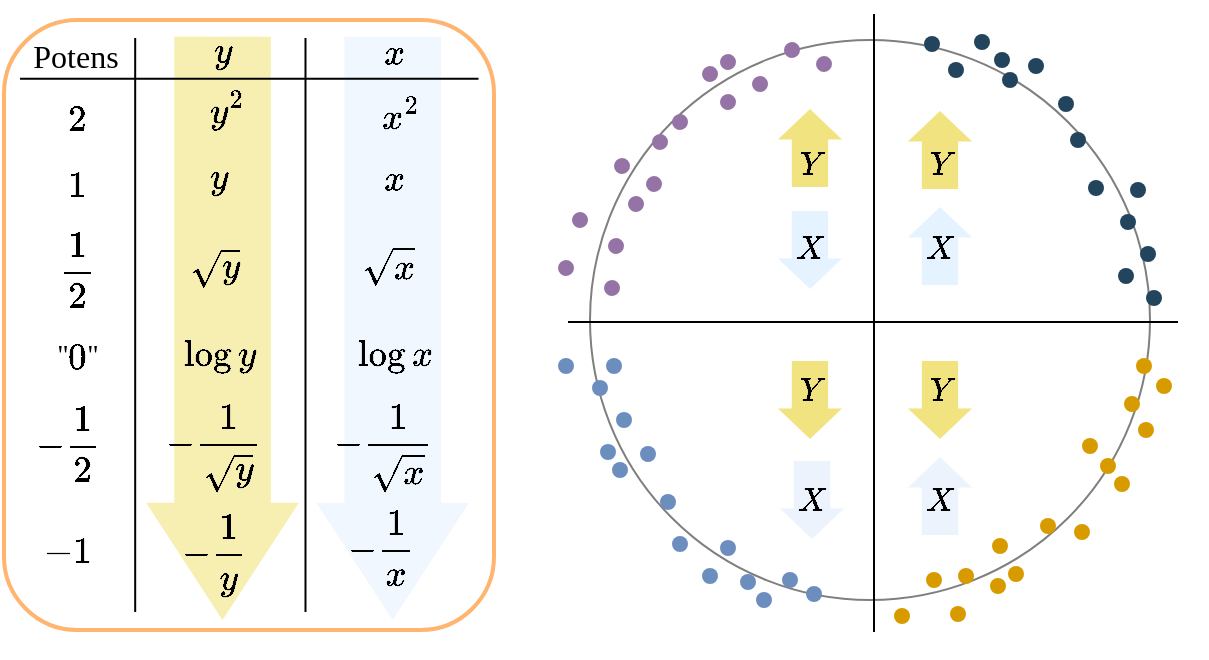 <mxfile version="20.6.2" type="device"><diagram id="B1nuN-r7G2r0qPYfqt6F" name="Page-1"><mxGraphModel dx="1173" dy="672" grid="0" gridSize="10" guides="1" tooltips="1" connect="1" arrows="1" fold="1" page="1" pageScale="1" pageWidth="850" pageHeight="1100" math="1" shadow="0"><root><mxCell id="0"/><mxCell id="1" parent="0"/><mxCell id="x_uS7E19pQC-BlIdFbhY-1" value="" style="ellipse;whiteSpace=wrap;html=1;aspect=fixed;strokeWidth=1;opacity=50;" vertex="1" parent="1"><mxGeometry x="297" y="119" width="280" height="280" as="geometry"/></mxCell><mxCell id="x_uS7E19pQC-BlIdFbhY-2" value="" style="endArrow=none;html=1;rounded=0;strokeWidth=1;" edge="1" parent="1"><mxGeometry width="50" height="50" relative="1" as="geometry"><mxPoint x="439" y="415" as="sourcePoint"/><mxPoint x="439" y="106" as="targetPoint"/></mxGeometry></mxCell><mxCell id="x_uS7E19pQC-BlIdFbhY-3" value="" style="endArrow=none;html=1;rounded=0;strokeWidth=1;" edge="1" parent="1"><mxGeometry width="50" height="50" relative="1" as="geometry"><mxPoint x="286" y="260" as="sourcePoint"/><mxPoint x="591" y="260" as="targetPoint"/></mxGeometry></mxCell><mxCell id="x_uS7E19pQC-BlIdFbhY-6" value="" style="shape=waypoint;sketch=0;fillStyle=solid;size=6;pointerEvents=1;points=[];fillColor=#dae8fc;resizable=0;rotatable=0;perimeter=centerPerimeter;snapToPoint=1;strokeWidth=2;strokeColor=#6c8ebf;" vertex="1" parent="1"><mxGeometry x="282" y="273" width="40" height="40" as="geometry"/></mxCell><mxCell id="x_uS7E19pQC-BlIdFbhY-19" value="" style="shape=waypoint;sketch=0;fillStyle=solid;size=6;pointerEvents=1;points=[];fillColor=#dae8fc;resizable=0;rotatable=0;perimeter=centerPerimeter;snapToPoint=1;strokeWidth=2;strokeColor=#6c8ebf;" vertex="1" parent="1"><mxGeometry x="294" y="289" width="40" height="40" as="geometry"/></mxCell><mxCell id="x_uS7E19pQC-BlIdFbhY-20" value="" style="shape=waypoint;sketch=0;fillStyle=solid;size=6;pointerEvents=1;points=[];fillColor=#dae8fc;resizable=0;rotatable=0;perimeter=centerPerimeter;snapToPoint=1;strokeWidth=2;strokeColor=#6c8ebf;" vertex="1" parent="1"><mxGeometry x="286" y="305" width="40" height="40" as="geometry"/></mxCell><mxCell id="x_uS7E19pQC-BlIdFbhY-21" value="" style="shape=waypoint;sketch=0;fillStyle=solid;size=6;pointerEvents=1;points=[];fillColor=#dae8fc;resizable=0;rotatable=0;perimeter=centerPerimeter;snapToPoint=1;strokeWidth=2;strokeColor=#6c8ebf;" vertex="1" parent="1"><mxGeometry x="292" y="314" width="40" height="40" as="geometry"/></mxCell><mxCell id="x_uS7E19pQC-BlIdFbhY-22" value="" style="shape=waypoint;sketch=0;fillStyle=solid;size=6;pointerEvents=1;points=[];fillColor=#dae8fc;resizable=0;rotatable=0;perimeter=centerPerimeter;snapToPoint=1;strokeWidth=2;strokeColor=#6c8ebf;" vertex="1" parent="1"><mxGeometry x="306" y="306" width="40" height="40" as="geometry"/></mxCell><mxCell id="x_uS7E19pQC-BlIdFbhY-23" value="" style="shape=waypoint;sketch=0;fillStyle=solid;size=6;pointerEvents=1;points=[];fillColor=#dae8fc;resizable=0;rotatable=0;perimeter=centerPerimeter;snapToPoint=1;strokeWidth=2;strokeColor=#6c8ebf;" vertex="1" parent="1"><mxGeometry x="316" y="330" width="40" height="40" as="geometry"/></mxCell><mxCell id="x_uS7E19pQC-BlIdFbhY-24" value="" style="shape=waypoint;sketch=0;fillStyle=solid;size=6;pointerEvents=1;points=[];fillColor=#dae8fc;resizable=0;rotatable=0;perimeter=centerPerimeter;snapToPoint=1;strokeWidth=2;strokeColor=#6c8ebf;" vertex="1" parent="1"><mxGeometry x="322" y="351" width="40" height="40" as="geometry"/></mxCell><mxCell id="x_uS7E19pQC-BlIdFbhY-25" value="" style="shape=waypoint;sketch=0;fillStyle=solid;size=6;pointerEvents=1;points=[];fillColor=#dae8fc;resizable=0;rotatable=0;perimeter=centerPerimeter;snapToPoint=1;strokeWidth=2;strokeColor=#6c8ebf;" vertex="1" parent="1"><mxGeometry x="337" y="367" width="40" height="40" as="geometry"/></mxCell><mxCell id="x_uS7E19pQC-BlIdFbhY-26" value="" style="shape=waypoint;sketch=0;fillStyle=solid;size=6;pointerEvents=1;points=[];fillColor=#dae8fc;resizable=0;rotatable=0;perimeter=centerPerimeter;snapToPoint=1;strokeWidth=2;strokeColor=#6c8ebf;" vertex="1" parent="1"><mxGeometry x="346" y="353" width="40" height="40" as="geometry"/></mxCell><mxCell id="x_uS7E19pQC-BlIdFbhY-27" value="" style="shape=waypoint;sketch=0;fillStyle=solid;size=6;pointerEvents=1;points=[];fillColor=#dae8fc;resizable=0;rotatable=0;perimeter=centerPerimeter;snapToPoint=1;strokeWidth=2;strokeColor=#6c8ebf;" vertex="1" parent="1"><mxGeometry x="356" y="370" width="40" height="40" as="geometry"/></mxCell><mxCell id="x_uS7E19pQC-BlIdFbhY-28" value="" style="shape=waypoint;sketch=0;fillStyle=solid;size=6;pointerEvents=1;points=[];fillColor=#dae8fc;resizable=0;rotatable=0;perimeter=centerPerimeter;snapToPoint=1;strokeWidth=2;strokeColor=#6c8ebf;" vertex="1" parent="1"><mxGeometry x="364" y="379" width="40" height="40" as="geometry"/></mxCell><mxCell id="x_uS7E19pQC-BlIdFbhY-29" value="" style="shape=waypoint;sketch=0;fillStyle=solid;size=6;pointerEvents=1;points=[];fillColor=#dae8fc;resizable=0;rotatable=0;perimeter=centerPerimeter;snapToPoint=1;strokeWidth=2;strokeColor=#6c8ebf;" vertex="1" parent="1"><mxGeometry x="377" y="369" width="40" height="40" as="geometry"/></mxCell><mxCell id="x_uS7E19pQC-BlIdFbhY-30" value="" style="shape=waypoint;sketch=0;fillStyle=solid;size=6;pointerEvents=1;points=[];fillColor=#dae8fc;resizable=0;rotatable=0;perimeter=centerPerimeter;snapToPoint=1;strokeWidth=2;strokeColor=#6c8ebf;" vertex="1" parent="1"><mxGeometry x="389" y="376" width="40" height="40" as="geometry"/></mxCell><mxCell id="x_uS7E19pQC-BlIdFbhY-46" value="" style="group;rotation=-90;fillColor=none;strokeColor=none;container=0;" vertex="1" connectable="0" parent="1"><mxGeometry x="445" y="101" width="148" height="146" as="geometry"/></mxCell><mxCell id="x_uS7E19pQC-BlIdFbhY-47" value="" style="shape=waypoint;sketch=0;fillStyle=solid;size=6;pointerEvents=1;points=[];fillColor=#bac8d3;resizable=0;rotatable=0;perimeter=centerPerimeter;snapToPoint=1;strokeWidth=2;strokeColor=#23445d;rotation=-180;" vertex="1" parent="1"><mxGeometry x="556" y="206" width="40" height="40" as="geometry"/></mxCell><mxCell id="x_uS7E19pQC-BlIdFbhY-48" value="" style="shape=waypoint;sketch=0;fillStyle=solid;size=6;pointerEvents=1;points=[];fillColor=#bac8d3;resizable=0;rotatable=0;perimeter=centerPerimeter;snapToPoint=1;strokeWidth=2;strokeColor=#23445d;rotation=-180;" vertex="1" parent="1"><mxGeometry x="546" y="190" width="40" height="40" as="geometry"/></mxCell><mxCell id="x_uS7E19pQC-BlIdFbhY-49" value="" style="shape=waypoint;sketch=0;fillStyle=solid;size=6;pointerEvents=1;points=[];fillColor=#bac8d3;resizable=0;rotatable=0;perimeter=centerPerimeter;snapToPoint=1;strokeWidth=2;strokeColor=#23445d;rotation=-180;" vertex="1" parent="1"><mxGeometry x="551" y="174" width="40" height="40" as="geometry"/></mxCell><mxCell id="x_uS7E19pQC-BlIdFbhY-50" value="" style="shape=waypoint;sketch=0;fillStyle=solid;size=6;pointerEvents=1;points=[];fillColor=#bac8d3;resizable=0;rotatable=0;perimeter=centerPerimeter;snapToPoint=1;strokeWidth=2;strokeColor=#23445d;rotation=-180;" vertex="1" parent="1"><mxGeometry x="545" y="217" width="40" height="40" as="geometry"/></mxCell><mxCell id="x_uS7E19pQC-BlIdFbhY-51" value="" style="shape=waypoint;sketch=0;fillStyle=solid;size=6;pointerEvents=1;points=[];fillColor=#bac8d3;resizable=0;rotatable=0;perimeter=centerPerimeter;snapToPoint=1;strokeWidth=2;strokeColor=#23445d;rotation=-180;" vertex="1" parent="1"><mxGeometry x="530" y="173" width="40" height="40" as="geometry"/></mxCell><mxCell id="x_uS7E19pQC-BlIdFbhY-52" value="" style="shape=waypoint;sketch=0;fillStyle=solid;size=6;pointerEvents=1;points=[];fillColor=#bac8d3;resizable=0;rotatable=0;perimeter=centerPerimeter;snapToPoint=1;strokeWidth=2;strokeColor=#23445d;rotation=-180;" vertex="1" parent="1"><mxGeometry x="521" y="149" width="40" height="40" as="geometry"/></mxCell><mxCell id="x_uS7E19pQC-BlIdFbhY-53" value="" style="shape=waypoint;sketch=0;fillStyle=solid;size=6;pointerEvents=1;points=[];fillColor=#bac8d3;resizable=0;rotatable=0;perimeter=centerPerimeter;snapToPoint=1;strokeWidth=2;strokeColor=#23445d;rotation=-180;" vertex="1" parent="1"><mxGeometry x="515" y="131" width="40" height="40" as="geometry"/></mxCell><mxCell id="x_uS7E19pQC-BlIdFbhY-54" value="" style="shape=waypoint;sketch=0;fillStyle=solid;size=6;pointerEvents=1;points=[];fillColor=#bac8d3;resizable=0;rotatable=0;perimeter=centerPerimeter;snapToPoint=1;strokeWidth=2;strokeColor=#23445d;rotation=-180;" vertex="1" parent="1"><mxGeometry x="500" y="112" width="40" height="40" as="geometry"/></mxCell><mxCell id="x_uS7E19pQC-BlIdFbhY-55" value="" style="shape=waypoint;sketch=0;fillStyle=solid;size=6;pointerEvents=1;points=[];fillColor=#bac8d3;resizable=0;rotatable=0;perimeter=centerPerimeter;snapToPoint=1;strokeWidth=2;strokeColor=#23445d;rotation=-180;" vertex="1" parent="1"><mxGeometry x="487" y="119" width="40" height="40" as="geometry"/></mxCell><mxCell id="x_uS7E19pQC-BlIdFbhY-56" value="" style="shape=waypoint;sketch=0;fillStyle=solid;size=6;pointerEvents=1;points=[];fillColor=#bac8d3;resizable=0;rotatable=0;perimeter=centerPerimeter;snapToPoint=1;strokeWidth=2;strokeColor=#23445d;rotation=-180;" vertex="1" parent="1"><mxGeometry x="483" y="109" width="40" height="40" as="geometry"/></mxCell><mxCell id="x_uS7E19pQC-BlIdFbhY-57" value="" style="shape=waypoint;sketch=0;fillStyle=solid;size=6;pointerEvents=1;points=[];fillColor=#bac8d3;resizable=0;rotatable=0;perimeter=centerPerimeter;snapToPoint=1;strokeWidth=2;strokeColor=#23445d;rotation=-180;" vertex="1" parent="1"><mxGeometry x="473" y="100" width="40" height="40" as="geometry"/></mxCell><mxCell id="x_uS7E19pQC-BlIdFbhY-58" value="" style="shape=waypoint;sketch=0;fillStyle=solid;size=6;pointerEvents=1;points=[];fillColor=#bac8d3;resizable=0;rotatable=0;perimeter=centerPerimeter;snapToPoint=1;strokeWidth=2;strokeColor=#23445d;rotation=-180;" vertex="1" parent="1"><mxGeometry x="460" y="114" width="40" height="40" as="geometry"/></mxCell><mxCell id="x_uS7E19pQC-BlIdFbhY-59" value="" style="shape=waypoint;sketch=0;fillStyle=solid;size=6;pointerEvents=1;points=[];fillColor=#bac8d3;resizable=0;rotatable=0;perimeter=centerPerimeter;snapToPoint=1;strokeWidth=2;strokeColor=#23445d;rotation=-180;" vertex="1" parent="1"><mxGeometry x="448" y="101" width="40" height="40" as="geometry"/></mxCell><mxCell id="x_uS7E19pQC-BlIdFbhY-61" value="" style="shape=waypoint;sketch=0;fillStyle=solid;size=6;pointerEvents=1;points=[];fillColor=none;resizable=0;rotatable=0;perimeter=centerPerimeter;snapToPoint=1;strokeWidth=2;strokeColor=#9673a6;rotation=-271;" vertex="1" parent="1"><mxGeometry x="378" y="104" width="40" height="40" as="geometry"/></mxCell><mxCell id="x_uS7E19pQC-BlIdFbhY-62" value="" style="shape=waypoint;sketch=0;fillStyle=solid;size=6;pointerEvents=1;points=[];fillColor=none;resizable=0;rotatable=0;perimeter=centerPerimeter;snapToPoint=1;strokeWidth=2;strokeColor=#9673a6;rotation=-271;" vertex="1" parent="1"><mxGeometry x="362" y="121" width="40" height="40" as="geometry"/></mxCell><mxCell id="x_uS7E19pQC-BlIdFbhY-63" value="" style="shape=waypoint;sketch=0;fillStyle=solid;size=6;pointerEvents=1;points=[];fillColor=none;resizable=0;rotatable=0;perimeter=centerPerimeter;snapToPoint=1;strokeWidth=2;strokeColor=#9673a6;rotation=-271;" vertex="1" parent="1"><mxGeometry x="346" y="110" width="40" height="40" as="geometry"/></mxCell><mxCell id="x_uS7E19pQC-BlIdFbhY-64" value="" style="shape=waypoint;sketch=0;fillStyle=solid;size=6;pointerEvents=1;points=[];fillColor=none;resizable=0;rotatable=0;perimeter=centerPerimeter;snapToPoint=1;strokeWidth=2;strokeColor=#9673a6;rotation=-271;" vertex="1" parent="1"><mxGeometry x="337" y="116" width="40" height="40" as="geometry"/></mxCell><mxCell id="x_uS7E19pQC-BlIdFbhY-65" value="" style="shape=waypoint;sketch=0;fillStyle=solid;size=6;pointerEvents=1;points=[];fillColor=none;resizable=0;rotatable=0;perimeter=centerPerimeter;snapToPoint=1;strokeWidth=2;strokeColor=#9673a6;rotation=-271;" vertex="1" parent="1"><mxGeometry x="346" y="130" width="40" height="40" as="geometry"/></mxCell><mxCell id="x_uS7E19pQC-BlIdFbhY-66" value="" style="shape=waypoint;sketch=0;fillStyle=solid;size=6;pointerEvents=1;points=[];fillColor=none;resizable=0;rotatable=0;perimeter=centerPerimeter;snapToPoint=1;strokeWidth=2;strokeColor=#9673a6;rotation=-271;" vertex="1" parent="1"><mxGeometry x="322" y="140" width="40" height="40" as="geometry"/></mxCell><mxCell id="x_uS7E19pQC-BlIdFbhY-67" value="" style="shape=waypoint;sketch=0;fillStyle=solid;size=6;pointerEvents=1;points=[];fillColor=none;resizable=0;rotatable=0;perimeter=centerPerimeter;snapToPoint=1;strokeWidth=2;strokeColor=#9673a6;rotation=-271;" vertex="1" parent="1"><mxGeometry x="312" y="150" width="40" height="40" as="geometry"/></mxCell><mxCell id="x_uS7E19pQC-BlIdFbhY-68" value="" style="shape=waypoint;sketch=0;fillStyle=solid;size=6;pointerEvents=1;points=[];fillColor=none;resizable=0;rotatable=0;perimeter=centerPerimeter;snapToPoint=1;strokeWidth=2;strokeColor=#9673a6;rotation=-271;" vertex="1" parent="1"><mxGeometry x="293" y="162" width="40" height="40" as="geometry"/></mxCell><mxCell id="x_uS7E19pQC-BlIdFbhY-69" value="" style="shape=waypoint;sketch=0;fillStyle=solid;size=6;pointerEvents=1;points=[];fillColor=none;resizable=0;rotatable=0;perimeter=centerPerimeter;snapToPoint=1;strokeWidth=2;strokeColor=#9673a6;rotation=-271;" vertex="1" parent="1"><mxGeometry x="309" y="171" width="40" height="40" as="geometry"/></mxCell><mxCell id="x_uS7E19pQC-BlIdFbhY-70" value="" style="shape=waypoint;sketch=0;fillStyle=solid;size=6;pointerEvents=1;points=[];fillColor=none;resizable=0;rotatable=0;perimeter=centerPerimeter;snapToPoint=1;strokeWidth=2;strokeColor=#9673a6;rotation=-271;" vertex="1" parent="1"><mxGeometry x="300" y="181" width="40" height="40" as="geometry"/></mxCell><mxCell id="x_uS7E19pQC-BlIdFbhY-71" value="" style="shape=waypoint;sketch=0;fillStyle=solid;size=6;pointerEvents=1;points=[];fillColor=none;resizable=0;rotatable=0;perimeter=centerPerimeter;snapToPoint=1;strokeWidth=2;strokeColor=#9673a6;rotation=-271;" vertex="1" parent="1"><mxGeometry x="272" y="189" width="40" height="40" as="geometry"/></mxCell><mxCell id="x_uS7E19pQC-BlIdFbhY-72" value="" style="shape=waypoint;sketch=0;fillStyle=solid;size=6;pointerEvents=1;points=[];fillColor=none;resizable=0;rotatable=0;perimeter=centerPerimeter;snapToPoint=1;strokeWidth=2;strokeColor=#9673a6;rotation=-271;" vertex="1" parent="1"><mxGeometry x="290" y="202" width="40" height="40" as="geometry"/></mxCell><mxCell id="x_uS7E19pQC-BlIdFbhY-75" value="" style="shape=waypoint;sketch=0;fillStyle=solid;size=6;pointerEvents=1;points=[];fillColor=none;resizable=0;rotatable=0;perimeter=centerPerimeter;snapToPoint=1;strokeWidth=2;strokeColor=#9673a6;rotation=-271;" vertex="1" parent="1"><mxGeometry x="265" y="213" width="40" height="40" as="geometry"/></mxCell><mxCell id="x_uS7E19pQC-BlIdFbhY-76" value="" style="shape=waypoint;sketch=0;fillStyle=solid;size=6;pointerEvents=1;points=[];fillColor=none;resizable=0;rotatable=0;perimeter=centerPerimeter;snapToPoint=1;strokeWidth=2;strokeColor=#9673a6;rotation=-271;" vertex="1" parent="1"><mxGeometry x="288" y="223" width="40" height="40" as="geometry"/></mxCell><mxCell id="x_uS7E19pQC-BlIdFbhY-77" value="" style="shape=waypoint;sketch=0;fillStyle=solid;size=6;pointerEvents=1;points=[];fillColor=#dae8fc;resizable=0;rotatable=0;perimeter=centerPerimeter;snapToPoint=1;strokeWidth=2;strokeColor=#6c8ebf;" vertex="1" parent="1"><mxGeometry x="265" y="262" width="40" height="40" as="geometry"/></mxCell><mxCell id="x_uS7E19pQC-BlIdFbhY-78" value="" style="shape=waypoint;sketch=0;fillStyle=solid;size=6;pointerEvents=1;points=[];fillColor=#dae8fc;resizable=0;rotatable=0;perimeter=centerPerimeter;snapToPoint=1;strokeWidth=2;strokeColor=#6c8ebf;" vertex="1" parent="1"><mxGeometry x="289" y="262" width="40" height="40" as="geometry"/></mxCell><mxCell id="x_uS7E19pQC-BlIdFbhY-32" value="" style="shape=waypoint;sketch=0;fillStyle=solid;size=6;pointerEvents=1;points=[];fillColor=#ffe6cc;resizable=0;rotatable=0;perimeter=centerPerimeter;snapToPoint=1;strokeWidth=2;strokeColor=#d79b00;rotation=-90;" vertex="1" parent="1"><mxGeometry x="449" y="369" width="40" height="40" as="geometry"/></mxCell><mxCell id="x_uS7E19pQC-BlIdFbhY-33" value="" style="shape=waypoint;sketch=0;fillStyle=solid;size=6;pointerEvents=1;points=[];fillColor=#ffe6cc;resizable=0;rotatable=0;perimeter=centerPerimeter;snapToPoint=1;strokeWidth=2;strokeColor=#d79b00;rotation=-90;" vertex="1" parent="1"><mxGeometry x="465" y="367" width="40" height="40" as="geometry"/></mxCell><mxCell id="x_uS7E19pQC-BlIdFbhY-34" value="" style="shape=waypoint;sketch=0;fillStyle=solid;size=6;pointerEvents=1;points=[];fillColor=#ffe6cc;resizable=0;rotatable=0;perimeter=centerPerimeter;snapToPoint=1;strokeWidth=2;strokeColor=#d79b00;rotation=-90;" vertex="1" parent="1"><mxGeometry x="481" y="372" width="40" height="40" as="geometry"/></mxCell><mxCell id="x_uS7E19pQC-BlIdFbhY-35" value="" style="shape=waypoint;sketch=0;fillStyle=solid;size=6;pointerEvents=1;points=[];fillColor=#ffe6cc;resizable=0;rotatable=0;perimeter=centerPerimeter;snapToPoint=1;strokeWidth=2;strokeColor=#d79b00;rotation=-90;" vertex="1" parent="1"><mxGeometry x="490" y="366" width="40" height="40" as="geometry"/></mxCell><mxCell id="x_uS7E19pQC-BlIdFbhY-36" value="" style="shape=waypoint;sketch=0;fillStyle=solid;size=6;pointerEvents=1;points=[];fillColor=#ffe6cc;resizable=0;rotatable=0;perimeter=centerPerimeter;snapToPoint=1;strokeWidth=2;strokeColor=#d79b00;rotation=-90;" vertex="1" parent="1"><mxGeometry x="482" y="352" width="40" height="40" as="geometry"/></mxCell><mxCell id="x_uS7E19pQC-BlIdFbhY-37" value="" style="shape=waypoint;sketch=0;fillStyle=solid;size=6;pointerEvents=1;points=[];fillColor=#ffe6cc;resizable=0;rotatable=0;perimeter=centerPerimeter;snapToPoint=1;strokeWidth=2;strokeColor=#d79b00;rotation=-90;" vertex="1" parent="1"><mxGeometry x="506" y="342" width="40" height="40" as="geometry"/></mxCell><mxCell id="x_uS7E19pQC-BlIdFbhY-38" value="" style="shape=waypoint;sketch=0;fillStyle=solid;size=6;pointerEvents=1;points=[];fillColor=#ffe6cc;resizable=0;rotatable=0;perimeter=centerPerimeter;snapToPoint=1;strokeWidth=2;strokeColor=#d79b00;rotation=-90;" vertex="1" parent="1"><mxGeometry x="523" y="345" width="40" height="40" as="geometry"/></mxCell><mxCell id="x_uS7E19pQC-BlIdFbhY-39" value="" style="shape=waypoint;sketch=0;fillStyle=solid;size=6;pointerEvents=1;points=[];fillColor=#ffe6cc;resizable=0;rotatable=0;perimeter=centerPerimeter;snapToPoint=1;strokeWidth=2;strokeColor=#d79b00;rotation=-90;" vertex="1" parent="1"><mxGeometry x="543" y="321" width="40" height="40" as="geometry"/></mxCell><mxCell id="x_uS7E19pQC-BlIdFbhY-40" value="" style="shape=waypoint;sketch=0;fillStyle=solid;size=6;pointerEvents=1;points=[];fillColor=#ffe6cc;resizable=0;rotatable=0;perimeter=centerPerimeter;snapToPoint=1;strokeWidth=2;strokeColor=#d79b00;rotation=-90;" vertex="1" parent="1"><mxGeometry x="536" y="312" width="40" height="40" as="geometry"/></mxCell><mxCell id="x_uS7E19pQC-BlIdFbhY-41" value="" style="shape=waypoint;sketch=0;fillStyle=solid;size=6;pointerEvents=1;points=[];fillColor=#ffe6cc;resizable=0;rotatable=0;perimeter=centerPerimeter;snapToPoint=1;strokeWidth=2;strokeColor=#d79b00;rotation=-90;" vertex="1" parent="1"><mxGeometry x="527" y="302" width="40" height="40" as="geometry"/></mxCell><mxCell id="x_uS7E19pQC-BlIdFbhY-42" value="" style="shape=waypoint;sketch=0;fillStyle=solid;size=6;pointerEvents=1;points=[];fillColor=#ffe6cc;resizable=0;rotatable=0;perimeter=centerPerimeter;snapToPoint=1;strokeWidth=2;strokeColor=#d79b00;rotation=-90;" vertex="1" parent="1"><mxGeometry x="555" y="294" width="40" height="40" as="geometry"/></mxCell><mxCell id="x_uS7E19pQC-BlIdFbhY-43" value="" style="shape=waypoint;sketch=0;fillStyle=solid;size=6;pointerEvents=1;points=[];fillColor=#ffe6cc;resizable=0;rotatable=0;perimeter=centerPerimeter;snapToPoint=1;strokeWidth=2;strokeColor=#d79b00;rotation=-90;" vertex="1" parent="1"><mxGeometry x="548" y="281" width="40" height="40" as="geometry"/></mxCell><mxCell id="x_uS7E19pQC-BlIdFbhY-44" value="" style="shape=waypoint;sketch=0;fillStyle=solid;size=6;pointerEvents=1;points=[];fillColor=#ffe6cc;resizable=0;rotatable=0;perimeter=centerPerimeter;snapToPoint=1;strokeWidth=2;strokeColor=#d79b00;rotation=-90;" vertex="1" parent="1"><mxGeometry x="554" y="262" width="40" height="40" as="geometry"/></mxCell><mxCell id="x_uS7E19pQC-BlIdFbhY-79" value="" style="shape=waypoint;sketch=0;fillStyle=solid;size=6;pointerEvents=1;points=[];fillColor=#ffe6cc;resizable=0;rotatable=0;perimeter=centerPerimeter;snapToPoint=1;strokeWidth=2;strokeColor=#d79b00;rotation=-90;" vertex="1" parent="1"><mxGeometry x="461" y="386" width="40" height="40" as="geometry"/></mxCell><mxCell id="x_uS7E19pQC-BlIdFbhY-80" value="" style="shape=waypoint;sketch=0;fillStyle=solid;size=6;pointerEvents=1;points=[];fillColor=#ffe6cc;resizable=0;rotatable=0;perimeter=centerPerimeter;snapToPoint=1;strokeWidth=2;strokeColor=#d79b00;rotation=-90;" vertex="1" parent="1"><mxGeometry x="433" y="387" width="40" height="40" as="geometry"/></mxCell><mxCell id="x_uS7E19pQC-BlIdFbhY-170" value="" style="shape=flexArrow;endArrow=classic;html=1;rounded=1;strokeWidth=1;endWidth=12.889;endSize=4.754;fillColor=#dae8fc;strokeColor=none;width=18.148;opacity=50;" edge="1" parent="1"><mxGeometry width="50" height="50" relative="1" as="geometry"><mxPoint x="472.0" y="367" as="sourcePoint"/><mxPoint x="472.0" y="327" as="targetPoint"/></mxGeometry></mxCell><mxCell id="x_uS7E19pQC-BlIdFbhY-171" value="" style="shape=flexArrow;endArrow=classic;html=1;rounded=1;strokeWidth=1;endWidth=12.889;endSize=4.754;fillColor=#e3c800;strokeColor=none;width=18.148;opacity=50;" edge="1" parent="1"><mxGeometry width="50" height="50" relative="1" as="geometry"><mxPoint x="472" y="279" as="sourcePoint"/><mxPoint x="472" y="319" as="targetPoint"/></mxGeometry></mxCell><mxCell id="x_uS7E19pQC-BlIdFbhY-172" value="$$X$$" style="text;html=1;strokeColor=none;fillColor=none;align=center;verticalAlign=middle;whiteSpace=wrap;rounded=0;strokeWidth=2;fontFamily=Verdana;fontSize=16;" vertex="1" parent="1"><mxGeometry x="462" y="333" width="20" height="30" as="geometry"/></mxCell><mxCell id="x_uS7E19pQC-BlIdFbhY-173" value="$$Y$$" style="text;html=1;strokeColor=none;fillColor=none;align=center;verticalAlign=middle;whiteSpace=wrap;rounded=0;strokeWidth=2;fontFamily=Verdana;fontSize=16;flipV=1;" vertex="1" parent="1"><mxGeometry x="467" y="278" width="12" height="30" as="geometry"/></mxCell><mxCell id="x_uS7E19pQC-BlIdFbhY-165" value="" style="shape=flexArrow;endArrow=classic;html=1;rounded=1;strokeWidth=1;endWidth=12.889;endSize=4.754;fillColor=#cce5ff;strokeColor=none;width=18.148;opacity=50;" edge="1" parent="1"><mxGeometry width="50" height="50" relative="1" as="geometry"><mxPoint x="407.0" y="204" as="sourcePoint"/><mxPoint x="407.0" y="244" as="targetPoint"/></mxGeometry></mxCell><mxCell id="x_uS7E19pQC-BlIdFbhY-166" value="" style="shape=flexArrow;endArrow=classic;html=1;rounded=1;strokeWidth=1;endWidth=12.889;endSize=4.754;fillColor=#e3c800;strokeColor=none;width=18.148;opacity=50;" edge="1" parent="1"><mxGeometry width="50" height="50" relative="1" as="geometry"><mxPoint x="407" y="193" as="sourcePoint"/><mxPoint x="407" y="153" as="targetPoint"/></mxGeometry></mxCell><mxCell id="x_uS7E19pQC-BlIdFbhY-167" value="$$X$$" style="text;html=1;strokeColor=none;fillColor=none;align=center;verticalAlign=middle;whiteSpace=wrap;rounded=0;strokeWidth=2;fontFamily=Verdana;fontSize=16;flipV=1;" vertex="1" parent="1"><mxGeometry x="397" y="207" width="20" height="30" as="geometry"/></mxCell><mxCell id="x_uS7E19pQC-BlIdFbhY-168" value="$$Y$$" style="text;html=1;strokeColor=none;fillColor=none;align=center;verticalAlign=middle;whiteSpace=wrap;rounded=0;strokeWidth=2;fontFamily=Verdana;fontSize=16;" vertex="1" parent="1"><mxGeometry x="402" y="165" width="12" height="30" as="geometry"/></mxCell><mxCell id="x_uS7E19pQC-BlIdFbhY-145" value="" style="shape=flexArrow;endArrow=classic;html=1;rounded=1;strokeWidth=1;endWidth=12.889;endSize=4.754;fillColor=#cce5ff;strokeColor=none;width=18.148;opacity=50;" edge="1" parent="1"><mxGeometry width="50" height="50" relative="1" as="geometry"><mxPoint x="472.0" y="242" as="sourcePoint"/><mxPoint x="472.0" y="202" as="targetPoint"/></mxGeometry></mxCell><mxCell id="x_uS7E19pQC-BlIdFbhY-146" value="" style="shape=flexArrow;endArrow=classic;html=1;rounded=1;strokeWidth=1;endWidth=12.889;endSize=4.754;fillColor=#e3c800;strokeColor=none;width=18.148;opacity=50;" edge="1" parent="1"><mxGeometry width="50" height="50" relative="1" as="geometry"><mxPoint x="472" y="194" as="sourcePoint"/><mxPoint x="472" y="154" as="targetPoint"/></mxGeometry></mxCell><mxCell id="x_uS7E19pQC-BlIdFbhY-147" value="$$X$$" style="text;html=1;strokeColor=none;fillColor=none;align=center;verticalAlign=middle;whiteSpace=wrap;rounded=0;strokeWidth=2;fontFamily=Verdana;fontSize=16;flipV=0;" vertex="1" parent="1"><mxGeometry x="462" y="207" width="20" height="30" as="geometry"/></mxCell><mxCell id="x_uS7E19pQC-BlIdFbhY-148" value="$$Y$$" style="text;html=1;strokeColor=none;fillColor=none;align=center;verticalAlign=middle;whiteSpace=wrap;rounded=0;strokeWidth=2;fontFamily=Verdana;fontSize=16;" vertex="1" parent="1"><mxGeometry x="467" y="165" width="12" height="30" as="geometry"/></mxCell><mxCell id="x_uS7E19pQC-BlIdFbhY-137" value="" style="shape=flexArrow;endArrow=classic;html=1;rounded=1;strokeWidth=1;endWidth=12.889;endSize=4.754;fillColor=#dae8fc;strokeColor=none;width=18.148;opacity=50;" edge="1" parent="1"><mxGeometry width="50" height="50" relative="1" as="geometry"><mxPoint x="408.0" y="329.0" as="sourcePoint"/><mxPoint x="408.0" y="369.0" as="targetPoint"/></mxGeometry></mxCell><mxCell id="x_uS7E19pQC-BlIdFbhY-136" value="" style="shape=flexArrow;endArrow=classic;html=1;rounded=1;strokeWidth=1;endWidth=12.889;endSize=4.754;fillColor=#e3c800;strokeColor=none;width=18.148;opacity=50;" edge="1" parent="1"><mxGeometry width="50" height="50" relative="1" as="geometry"><mxPoint x="407" y="279.0" as="sourcePoint"/><mxPoint x="407" y="319.0" as="targetPoint"/></mxGeometry></mxCell><mxCell id="x_uS7E19pQC-BlIdFbhY-132" value="$$X$$" style="text;html=1;strokeColor=none;fillColor=none;align=center;verticalAlign=middle;whiteSpace=wrap;rounded=0;strokeWidth=2;fontFamily=Verdana;fontSize=16;flipV=0;" vertex="1" parent="1"><mxGeometry x="398" y="333" width="20" height="30" as="geometry"/></mxCell><mxCell id="x_uS7E19pQC-BlIdFbhY-131" value="$$Y$$" style="text;html=1;strokeColor=none;fillColor=none;align=center;verticalAlign=middle;whiteSpace=wrap;rounded=0;strokeWidth=2;fontFamily=Verdana;fontSize=16;" vertex="1" parent="1"><mxGeometry x="402" y="278" width="12" height="30" as="geometry"/></mxCell><mxCell id="x_uS7E19pQC-BlIdFbhY-180" value="" style="shape=waypoint;sketch=0;fillStyle=solid;size=6;pointerEvents=1;points=[];fillColor=#ffe6cc;resizable=0;rotatable=0;perimeter=centerPerimeter;snapToPoint=1;strokeWidth=2;strokeColor=#d79b00;rotation=-90;" vertex="1" parent="1"><mxGeometry x="564" y="272" width="40" height="40" as="geometry"/></mxCell><mxCell id="x_uS7E19pQC-BlIdFbhY-187" value="" style="shape=waypoint;sketch=0;fillStyle=solid;size=6;pointerEvents=1;points=[];fillColor=none;resizable=0;rotatable=0;perimeter=centerPerimeter;snapToPoint=1;strokeWidth=2;strokeColor=#9673a6;rotation=-271;" vertex="1" parent="1"><mxGeometry x="394" y="111" width="40" height="40" as="geometry"/></mxCell><mxCell id="x_uS7E19pQC-BlIdFbhY-188" value="" style="shape=waypoint;sketch=0;fillStyle=solid;size=6;pointerEvents=1;points=[];fillColor=#bac8d3;resizable=0;rotatable=0;perimeter=centerPerimeter;snapToPoint=1;strokeWidth=2;strokeColor=#23445d;rotation=-180;" vertex="1" parent="1"><mxGeometry x="559" y="228" width="40" height="40" as="geometry"/></mxCell><mxCell id="x_uS7E19pQC-BlIdFbhY-236" value="" style="shape=flexArrow;endArrow=classic;html=1;rounded=1;strokeWidth=1;endWidth=27.079;endSize=19.185;fillColor=#cce5ff;strokeColor=none;width=48.293;opacity=30;" edge="1" parent="1"><mxGeometry width="50" height="50" relative="1" as="geometry"><mxPoint x="198.328" y="116.907" as="sourcePoint"/><mxPoint x="198.328" y="409.481" as="targetPoint"/></mxGeometry></mxCell><mxCell id="x_uS7E19pQC-BlIdFbhY-237" value="" style="shape=flexArrow;endArrow=classic;html=1;rounded=1;strokeWidth=1;endWidth=27.079;endSize=19.185;fillColor=#e3c800;strokeColor=none;width=48.293;opacity=30;" edge="1" parent="1"><mxGeometry width="50" height="50" relative="1" as="geometry"><mxPoint x="113.262" y="116.907" as="sourcePoint"/><mxPoint x="113.262" y="409.481" as="targetPoint"/></mxGeometry></mxCell><mxCell id="x_uS7E19pQC-BlIdFbhY-204" value="&lt;span style=&quot;color: rgba(0, 0, 0, 0); font-family: monospace; font-size: 0px; text-align: start;&quot;&gt;%3CmxGraphModel%3E%3Croot%3E%3CmxCell%20id%3D%220%22%2F%3E%3CmxCell%20id%3D%221%22%20parent%3D%220%22%2F%3E%3CmxCell%20id%3D%222%22%20value%3D%22%24%24y%24%24%22%20style%3D%22text%3Bhtml%3D1%3BstrokeColor%3Dnone%3BfillColor%3Dnone%3Balign%3Dcenter%3BverticalAlign%3Dmiddle%3BwhiteSpace%3Dwrap%3Brounded%3D0%3BstrokeWidth%3D1%3BfontFamily%3DVerdana%3BfontSize%3D14%3B%22%20vertex%3D%221%22%20parent%3D%221%22%3E%3CmxGeometry%20x%3D%22282%22%20y%3D%22498%22%20width%3D%2260%22%20height%3D%2222%22%20as%3D%22geometry%22%2F%3E%3C%2FmxCell%3E%3C%2Froot%3E%3C%2FmxGraphModel%3E&lt;/span&gt;" style="rounded=1;whiteSpace=wrap;html=1;strokeColor=#FFB570;strokeWidth=2;fontFamily=Verdana;fontSize=16;fillColor=none;" vertex="1" parent="1"><mxGeometry x="4" y="109" width="245" height="305" as="geometry"/></mxCell><mxCell id="x_uS7E19pQC-BlIdFbhY-203" value="" style="line;strokeWidth=1;html=1;strokeColor=default;fontFamily=Verdana;fontSize=16;fillColor=none;gradientColor=default;" vertex="1" parent="1"><mxGeometry x="12.009" y="132.722" width="229.258" height="11.296" as="geometry"/></mxCell><mxCell id="x_uS7E19pQC-BlIdFbhY-205" value="" style="line;strokeWidth=1;direction=south;html=1;rounded=1;strokeColor=#000000;fontFamily=Verdana;fontSize=16;fillColor=none;gradientColor=default;" vertex="1" parent="1"><mxGeometry x="64.135" y="118.037" width="10.917" height="286.926" as="geometry"/></mxCell><mxCell id="x_uS7E19pQC-BlIdFbhY-206" value="" style="line;strokeWidth=1;direction=south;html=1;rounded=1;strokeColor=#000000;fontFamily=Verdana;fontSize=16;fillColor=none;gradientColor=default;" vertex="1" parent="1"><mxGeometry x="149.288" y="118.037" width="10.917" height="286.926" as="geometry"/></mxCell><mxCell id="x_uS7E19pQC-BlIdFbhY-208" value="Potens" style="text;html=1;strokeColor=none;fillColor=none;align=center;verticalAlign=middle;whiteSpace=wrap;rounded=0;strokeWidth=1;fontFamily=Verdana;fontSize=16;" vertex="1" parent="1"><mxGeometry x="7.367" y="114.778" width="65.502" height="24.852" as="geometry"/></mxCell><mxCell id="x_uS7E19pQC-BlIdFbhY-209" value="$$y$$" style="text;html=1;strokeColor=none;fillColor=none;align=center;verticalAlign=middle;whiteSpace=wrap;rounded=0;strokeWidth=1;fontFamily=Verdana;fontSize=18;" vertex="1" parent="1"><mxGeometry x="80.694" y="112.778" width="65.502" height="24.852" as="geometry"/></mxCell><mxCell id="x_uS7E19pQC-BlIdFbhY-210" value="$$x$$" style="text;html=1;strokeColor=none;fillColor=none;align=center;verticalAlign=middle;whiteSpace=wrap;rounded=0;strokeWidth=1;fontFamily=Verdana;fontSize=18;" vertex="1" parent="1"><mxGeometry x="165.664" y="113.778" width="65.502" height="24.852" as="geometry"/></mxCell><mxCell id="x_uS7E19pQC-BlIdFbhY-211" value="$$2$$" style="text;html=1;strokeColor=none;fillColor=none;align=center;verticalAlign=middle;whiteSpace=wrap;rounded=0;strokeWidth=1;fontFamily=Verdana;fontSize=18;" vertex="1" parent="1"><mxGeometry x="8.459" y="142.019" width="65.502" height="33.889" as="geometry"/></mxCell><mxCell id="x_uS7E19pQC-BlIdFbhY-212" value="$$1$$" style="text;html=1;strokeColor=none;fillColor=none;align=center;verticalAlign=middle;whiteSpace=wrap;rounded=0;strokeWidth=1;fontFamily=Verdana;fontSize=18;" vertex="1" parent="1"><mxGeometry x="8.459" y="175.519" width="65.502" height="33.889" as="geometry"/></mxCell><mxCell id="x_uS7E19pQC-BlIdFbhY-213" value="$$\frac{1}{2}$$" style="text;html=1;strokeColor=none;fillColor=none;align=center;verticalAlign=middle;whiteSpace=wrap;rounded=0;strokeWidth=1;fontFamily=Verdana;fontSize=18;" vertex="1" parent="1"><mxGeometry x="8.459" y="216.185" width="65.502" height="33.889" as="geometry"/></mxCell><mxCell id="x_uS7E19pQC-BlIdFbhY-214" value="$$0$$" style="text;html=1;strokeColor=none;fillColor=none;align=center;verticalAlign=middle;whiteSpace=wrap;rounded=0;strokeWidth=1;fontFamily=Verdana;fontSize=18;" vertex="1" parent="1"><mxGeometry x="8.459" y="261.5" width="65.502" height="33.889" as="geometry"/></mxCell><mxCell id="x_uS7E19pQC-BlIdFbhY-215" value="$$-\frac{1}{2}$$" style="text;html=1;strokeColor=none;fillColor=none;align=center;verticalAlign=middle;whiteSpace=wrap;rounded=0;strokeWidth=1;fontFamily=Verdana;fontSize=18;" vertex="1" parent="1"><mxGeometry x="3" y="302.778" width="65.502" height="33.889" as="geometry"/></mxCell><mxCell id="x_uS7E19pQC-BlIdFbhY-216" value="$$-1$$" style="text;html=1;strokeColor=none;fillColor=none;align=center;verticalAlign=middle;whiteSpace=wrap;rounded=0;strokeWidth=1;fontFamily=Verdana;fontSize=18;" vertex="1" parent="1"><mxGeometry x="3" y="358.13" width="65.502" height="33.889" as="geometry"/></mxCell><mxCell id="x_uS7E19pQC-BlIdFbhY-217" value="$$y^2$$" style="text;html=1;strokeColor=none;fillColor=none;align=center;verticalAlign=middle;whiteSpace=wrap;rounded=0;strokeWidth=1;fontFamily=Verdana;fontSize=18;" vertex="1" parent="1"><mxGeometry x="84.878" y="140.63" width="61.135" height="28.241" as="geometry"/></mxCell><mxCell id="x_uS7E19pQC-BlIdFbhY-218" value="$$y$$" style="text;html=1;strokeColor=none;fillColor=none;align=center;verticalAlign=middle;whiteSpace=wrap;rounded=0;strokeWidth=1;fontFamily=Verdana;fontSize=18;" vertex="1" parent="1"><mxGeometry x="79.419" y="175.648" width="65.502" height="24.852" as="geometry"/></mxCell><mxCell id="x_uS7E19pQC-BlIdFbhY-220" value="$$\sqrt{y}$$" style="text;html=1;strokeColor=none;fillColor=none;align=center;verticalAlign=middle;whiteSpace=wrap;rounded=0;strokeWidth=1;fontFamily=Verdana;fontSize=18;" vertex="1" parent="1"><mxGeometry x="77.236" y="219.704" width="65.502" height="24.852" as="geometry"/></mxCell><mxCell id="x_uS7E19pQC-BlIdFbhY-221" value="$$\log{y}$$" style="text;html=1;strokeColor=none;fillColor=none;align=center;verticalAlign=middle;whiteSpace=wrap;rounded=0;strokeWidth=1;fontFamily=Verdana;fontSize=18;" vertex="1" parent="1"><mxGeometry x="79.419" y="263.889" width="65.502" height="24.852" as="geometry"/></mxCell><mxCell id="x_uS7E19pQC-BlIdFbhY-222" value="$$-\frac{1}{\sqrt{y}}$$" style="text;html=1;strokeColor=none;fillColor=none;align=center;verticalAlign=middle;whiteSpace=wrap;rounded=0;strokeWidth=1;fontFamily=Verdana;fontSize=18;" vertex="1" parent="1"><mxGeometry x="76.144" y="310.074" width="65.502" height="24.852" as="geometry"/></mxCell><mxCell id="x_uS7E19pQC-BlIdFbhY-223" value="$$-\frac{1}{y}$$" style="text;html=1;strokeColor=none;fillColor=none;align=center;verticalAlign=middle;whiteSpace=wrap;rounded=0;strokeWidth=1;fontFamily=Verdana;fontSize=18;" vertex="1" parent="1"><mxGeometry x="76.144" y="363.167" width="65.502" height="24.852" as="geometry"/></mxCell><mxCell id="x_uS7E19pQC-BlIdFbhY-224" value="$$x^2$$" style="text;html=1;strokeColor=none;fillColor=none;align=center;verticalAlign=middle;whiteSpace=wrap;rounded=0;strokeWidth=1;fontFamily=Verdana;fontSize=18;" vertex="1" parent="1"><mxGeometry x="168.939" y="145.148" width="65.502" height="24.852" as="geometry"/></mxCell><mxCell id="x_uS7E19pQC-BlIdFbhY-225" value="$$x$$" style="text;html=1;strokeColor=none;fillColor=none;align=center;verticalAlign=middle;whiteSpace=wrap;rounded=0;strokeWidth=1;fontFamily=Verdana;fontSize=18;" vertex="1" parent="1"><mxGeometry x="165.664" y="176.778" width="65.502" height="24.852" as="geometry"/></mxCell><mxCell id="x_uS7E19pQC-BlIdFbhY-226" value="$$\sqrt{x}$$" style="text;html=1;strokeColor=none;fillColor=none;align=center;verticalAlign=middle;whiteSpace=wrap;rounded=0;strokeWidth=1;fontFamily=Verdana;fontSize=18;" vertex="1" parent="1"><mxGeometry x="163.48" y="220.833" width="65.502" height="24.852" as="geometry"/></mxCell><mxCell id="x_uS7E19pQC-BlIdFbhY-227" value="$$\log{x}$$" style="text;html=1;strokeColor=none;fillColor=none;align=center;verticalAlign=middle;whiteSpace=wrap;rounded=0;strokeWidth=1;fontFamily=Verdana;fontSize=18;" vertex="1" parent="1"><mxGeometry x="166.755" y="264.019" width="65.502" height="24.852" as="geometry"/></mxCell><mxCell id="x_uS7E19pQC-BlIdFbhY-228" value="$$-\frac{1}{\sqrt{x}}$$" style="text;html=1;strokeColor=none;fillColor=none;align=center;verticalAlign=middle;whiteSpace=wrap;rounded=0;strokeWidth=1;fontFamily=Verdana;fontSize=18;" vertex="1" parent="1"><mxGeometry x="161.297" y="310.074" width="65.502" height="24.852" as="geometry"/></mxCell><mxCell id="x_uS7E19pQC-BlIdFbhY-229" value="$$-\frac{1}{x}$$" style="text;html=1;strokeColor=none;fillColor=none;align=center;verticalAlign=middle;whiteSpace=wrap;rounded=0;strokeWidth=1;fontFamily=Verdana;fontSize=18;" vertex="1" parent="1"><mxGeometry x="160.205" y="360.907" width="65.502" height="24.852" as="geometry"/></mxCell><mxCell id="x_uS7E19pQC-BlIdFbhY-230" value="&quot;" style="text;html=1;strokeColor=none;fillColor=none;align=center;verticalAlign=middle;whiteSpace=wrap;rounded=0;strokeWidth=1;fontFamily=Verdana;fontSize=14;" vertex="1" parent="1"><mxGeometry x="28.109" y="273.361" width="10.917" height="7.907" as="geometry"/></mxCell><mxCell id="x_uS7E19pQC-BlIdFbhY-231" value="&quot;" style="text;html=1;strokeColor=none;fillColor=none;align=center;verticalAlign=middle;whiteSpace=wrap;rounded=0;strokeWidth=1;fontFamily=Verdana;fontSize=14;" vertex="1" parent="1"><mxGeometry x="43.393" y="273.361" width="10.917" height="7.907" as="geometry"/></mxCell></root></mxGraphModel></diagram></mxfile>